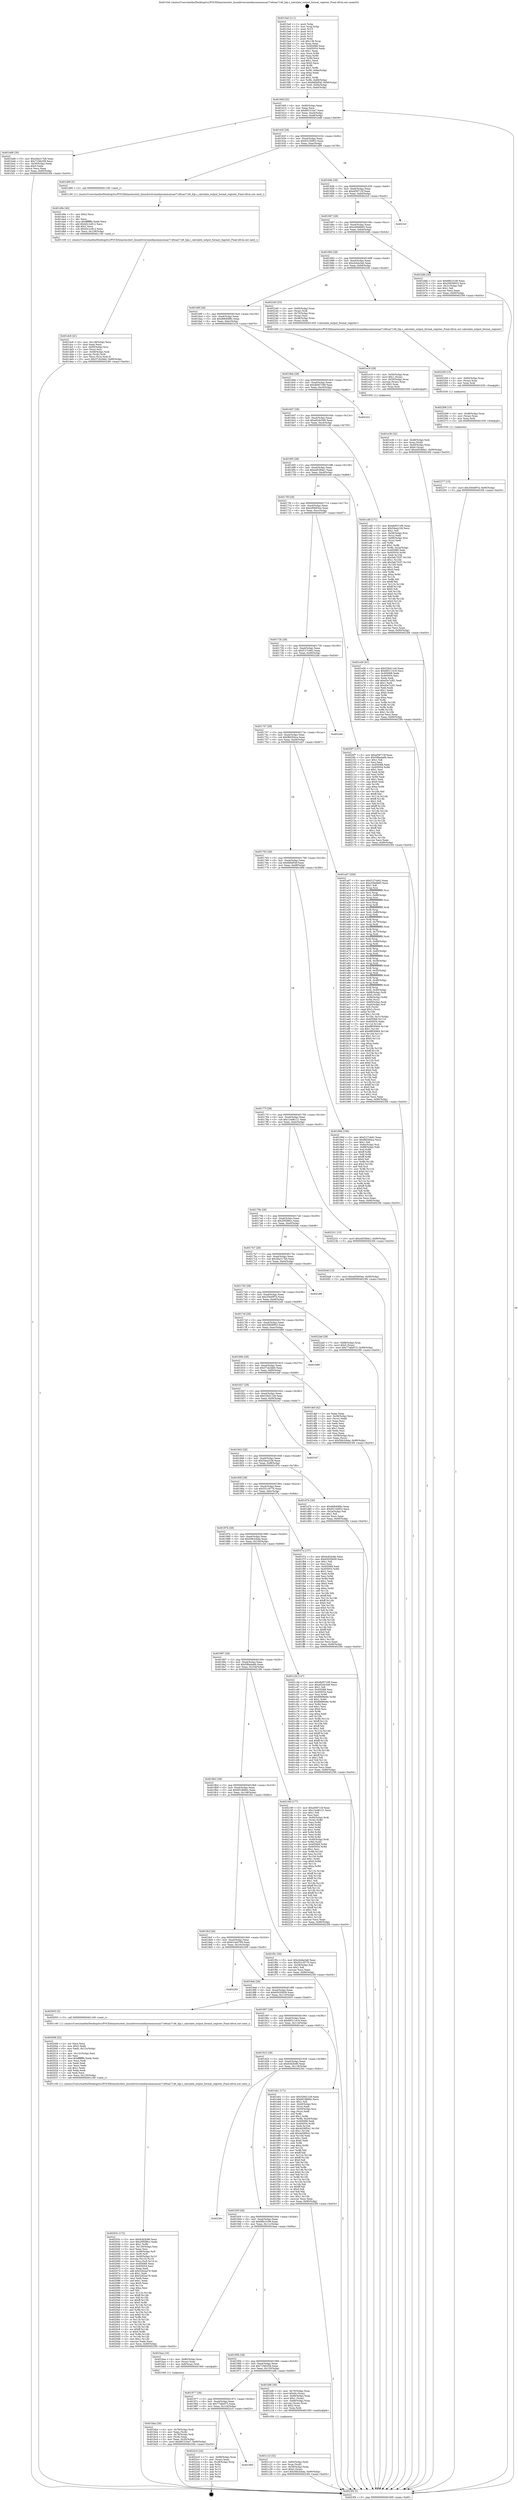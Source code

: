 digraph "0x4015a0" {
  label = "0x4015a0 (/mnt/c/Users/mathe/Desktop/tcc/POCII/binaries/extr_linuxdriversmediacommonsaa7146saa7146_hlp.c_calculate_output_format_register_Final-ollvm.out::main(0))"
  labelloc = "t"
  node[shape=record]

  Entry [label="",width=0.3,height=0.3,shape=circle,fillcolor=black,style=filled]
  "0x40160f" [label="{
     0x40160f [32]\l
     | [instrs]\l
     &nbsp;&nbsp;0x40160f \<+6\>: mov -0x90(%rbp),%eax\l
     &nbsp;&nbsp;0x401615 \<+2\>: mov %eax,%ecx\l
     &nbsp;&nbsp;0x401617 \<+6\>: sub $0x89151ba7,%ecx\l
     &nbsp;&nbsp;0x40161d \<+6\>: mov %eax,-0xa4(%rbp)\l
     &nbsp;&nbsp;0x401623 \<+6\>: mov %ecx,-0xa8(%rbp)\l
     &nbsp;&nbsp;0x401629 \<+6\>: je 0000000000401bd8 \<main+0x638\>\l
  }"]
  "0x401bd8" [label="{
     0x401bd8 [30]\l
     | [instrs]\l
     &nbsp;&nbsp;0x401bd8 \<+5\>: mov $0x26a317b6,%eax\l
     &nbsp;&nbsp;0x401bdd \<+5\>: mov $0x71f4b358,%ecx\l
     &nbsp;&nbsp;0x401be2 \<+3\>: mov -0x30(%rbp),%edx\l
     &nbsp;&nbsp;0x401be5 \<+3\>: cmp $0x0,%edx\l
     &nbsp;&nbsp;0x401be8 \<+3\>: cmove %ecx,%eax\l
     &nbsp;&nbsp;0x401beb \<+6\>: mov %eax,-0x90(%rbp)\l
     &nbsp;&nbsp;0x401bf1 \<+5\>: jmp 00000000004023f4 \<main+0xe54\>\l
  }"]
  "0x40162f" [label="{
     0x40162f [28]\l
     | [instrs]\l
     &nbsp;&nbsp;0x40162f \<+5\>: jmp 0000000000401634 \<main+0x94\>\l
     &nbsp;&nbsp;0x401634 \<+6\>: mov -0xa4(%rbp),%eax\l
     &nbsp;&nbsp;0x40163a \<+5\>: sub $0x9315d952,%eax\l
     &nbsp;&nbsp;0x40163f \<+6\>: mov %eax,-0xac(%rbp)\l
     &nbsp;&nbsp;0x401645 \<+6\>: je 0000000000401d99 \<main+0x7f9\>\l
  }"]
  Exit [label="",width=0.3,height=0.3,shape=circle,fillcolor=black,style=filled,peripheries=2]
  "0x401d99" [label="{
     0x401d99 [5]\l
     | [instrs]\l
     &nbsp;&nbsp;0x401d99 \<+5\>: call 0000000000401160 \<next_i\>\l
     | [calls]\l
     &nbsp;&nbsp;0x401160 \{1\} (/mnt/c/Users/mathe/Desktop/tcc/POCII/binaries/extr_linuxdriversmediacommonsaa7146saa7146_hlp.c_calculate_output_format_register_Final-ollvm.out::next_i)\l
  }"]
  "0x40164b" [label="{
     0x40164b [28]\l
     | [instrs]\l
     &nbsp;&nbsp;0x40164b \<+5\>: jmp 0000000000401650 \<main+0xb0\>\l
     &nbsp;&nbsp;0x401650 \<+6\>: mov -0xa4(%rbp),%eax\l
     &nbsp;&nbsp;0x401656 \<+5\>: sub $0xaf39715f,%eax\l
     &nbsp;&nbsp;0x40165b \<+6\>: mov %eax,-0xb0(%rbp)\l
     &nbsp;&nbsp;0x401661 \<+6\>: je 00000000004023cf \<main+0xe2f\>\l
  }"]
  "0x401993" [label="{
     0x401993\l
  }", style=dashed]
  "0x4023cf" [label="{
     0x4023cf\l
  }", style=dashed]
  "0x401667" [label="{
     0x401667 [28]\l
     | [instrs]\l
     &nbsp;&nbsp;0x401667 \<+5\>: jmp 000000000040166c \<main+0xcc\>\l
     &nbsp;&nbsp;0x40166c \<+6\>: mov -0xa4(%rbp),%eax\l
     &nbsp;&nbsp;0x401672 \<+5\>: sub $0xc05b6b65,%eax\l
     &nbsp;&nbsp;0x401677 \<+6\>: mov %eax,-0xb4(%rbp)\l
     &nbsp;&nbsp;0x40167d \<+6\>: je 0000000000401b6b \<main+0x5cb\>\l
  }"]
  "0x4022c5" [label="{
     0x4022c5 [24]\l
     | [instrs]\l
     &nbsp;&nbsp;0x4022c5 \<+7\>: mov -0x88(%rbp),%rax\l
     &nbsp;&nbsp;0x4022cc \<+2\>: mov (%rax),%eax\l
     &nbsp;&nbsp;0x4022ce \<+4\>: lea -0x28(%rbp),%rsp\l
     &nbsp;&nbsp;0x4022d2 \<+1\>: pop %rbx\l
     &nbsp;&nbsp;0x4022d3 \<+2\>: pop %r12\l
     &nbsp;&nbsp;0x4022d5 \<+2\>: pop %r13\l
     &nbsp;&nbsp;0x4022d7 \<+2\>: pop %r14\l
     &nbsp;&nbsp;0x4022d9 \<+2\>: pop %r15\l
     &nbsp;&nbsp;0x4022db \<+1\>: pop %rbp\l
     &nbsp;&nbsp;0x4022dc \<+1\>: ret\l
  }"]
  "0x401b6b" [label="{
     0x401b6b [30]\l
     | [instrs]\l
     &nbsp;&nbsp;0x401b6b \<+5\>: mov $0x6fbc3108,%eax\l
     &nbsp;&nbsp;0x401b70 \<+5\>: mov $0x35658933,%ecx\l
     &nbsp;&nbsp;0x401b75 \<+3\>: mov -0x31(%rbp),%dl\l
     &nbsp;&nbsp;0x401b78 \<+3\>: test $0x1,%dl\l
     &nbsp;&nbsp;0x401b7b \<+3\>: cmovne %ecx,%eax\l
     &nbsp;&nbsp;0x401b7e \<+6\>: mov %eax,-0x90(%rbp)\l
     &nbsp;&nbsp;0x401b84 \<+5\>: jmp 00000000004023f4 \<main+0xe54\>\l
  }"]
  "0x401683" [label="{
     0x401683 [28]\l
     | [instrs]\l
     &nbsp;&nbsp;0x401683 \<+5\>: jmp 0000000000401688 \<main+0xe8\>\l
     &nbsp;&nbsp;0x401688 \<+6\>: mov -0xa4(%rbp),%eax\l
     &nbsp;&nbsp;0x40168e \<+5\>: sub $0xcb44a3a6,%eax\l
     &nbsp;&nbsp;0x401693 \<+6\>: mov %eax,-0xb8(%rbp)\l
     &nbsp;&nbsp;0x401699 \<+6\>: je 0000000000402240 \<main+0xca0\>\l
  }"]
  "0x402277" [label="{
     0x402277 [15]\l
     | [instrs]\l
     &nbsp;&nbsp;0x402277 \<+10\>: movl $0x35649f7d,-0x90(%rbp)\l
     &nbsp;&nbsp;0x402281 \<+5\>: jmp 00000000004023f4 \<main+0xe54\>\l
  }"]
  "0x402240" [label="{
     0x402240 [25]\l
     | [instrs]\l
     &nbsp;&nbsp;0x402240 \<+4\>: mov -0x60(%rbp),%rax\l
     &nbsp;&nbsp;0x402244 \<+3\>: mov (%rax),%rdi\l
     &nbsp;&nbsp;0x402247 \<+4\>: mov -0x70(%rbp),%rax\l
     &nbsp;&nbsp;0x40224b \<+2\>: mov (%rax),%esi\l
     &nbsp;&nbsp;0x40224d \<+4\>: mov -0x48(%rbp),%rax\l
     &nbsp;&nbsp;0x402251 \<+3\>: mov (%rax),%rdx\l
     &nbsp;&nbsp;0x402254 \<+5\>: call 0000000000401450 \<calculate_output_format_register\>\l
     | [calls]\l
     &nbsp;&nbsp;0x401450 \{1\} (/mnt/c/Users/mathe/Desktop/tcc/POCII/binaries/extr_linuxdriversmediacommonsaa7146saa7146_hlp.c_calculate_output_format_register_Final-ollvm.out::calculate_output_format_register)\l
  }"]
  "0x40169f" [label="{
     0x40169f [28]\l
     | [instrs]\l
     &nbsp;&nbsp;0x40169f \<+5\>: jmp 00000000004016a4 \<main+0x104\>\l
     &nbsp;&nbsp;0x4016a4 \<+6\>: mov -0xa4(%rbp),%eax\l
     &nbsp;&nbsp;0x4016aa \<+5\>: sub $0xd684088c,%eax\l
     &nbsp;&nbsp;0x4016af \<+6\>: mov %eax,-0xbc(%rbp)\l
     &nbsp;&nbsp;0x4016b5 \<+6\>: je 0000000000401e19 \<main+0x879\>\l
  }"]
  "0x402268" [label="{
     0x402268 [15]\l
     | [instrs]\l
     &nbsp;&nbsp;0x402268 \<+4\>: mov -0x48(%rbp),%rax\l
     &nbsp;&nbsp;0x40226c \<+3\>: mov (%rax),%rax\l
     &nbsp;&nbsp;0x40226f \<+3\>: mov %rax,%rdi\l
     &nbsp;&nbsp;0x402272 \<+5\>: call 0000000000401030 \<free@plt\>\l
     | [calls]\l
     &nbsp;&nbsp;0x401030 \{1\} (unknown)\l
  }"]
  "0x401e19" [label="{
     0x401e19 [29]\l
     | [instrs]\l
     &nbsp;&nbsp;0x401e19 \<+4\>: mov -0x50(%rbp),%rax\l
     &nbsp;&nbsp;0x401e1d \<+6\>: movl $0x1,(%rax)\l
     &nbsp;&nbsp;0x401e23 \<+4\>: mov -0x50(%rbp),%rax\l
     &nbsp;&nbsp;0x401e27 \<+3\>: movslq (%rax),%rax\l
     &nbsp;&nbsp;0x401e2a \<+4\>: shl $0x2,%rax\l
     &nbsp;&nbsp;0x401e2e \<+3\>: mov %rax,%rdi\l
     &nbsp;&nbsp;0x401e31 \<+5\>: call 0000000000401050 \<malloc@plt\>\l
     | [calls]\l
     &nbsp;&nbsp;0x401050 \{1\} (unknown)\l
  }"]
  "0x4016bb" [label="{
     0x4016bb [28]\l
     | [instrs]\l
     &nbsp;&nbsp;0x4016bb \<+5\>: jmp 00000000004016c0 \<main+0x120\>\l
     &nbsp;&nbsp;0x4016c0 \<+6\>: mov -0xa4(%rbp),%eax\l
     &nbsp;&nbsp;0x4016c6 \<+5\>: sub $0xdb957c99,%eax\l
     &nbsp;&nbsp;0x4016cb \<+6\>: mov %eax,-0xc0(%rbp)\l
     &nbsp;&nbsp;0x4016d1 \<+6\>: je 0000000000402322 \<main+0xd82\>\l
  }"]
  "0x402259" [label="{
     0x402259 [15]\l
     | [instrs]\l
     &nbsp;&nbsp;0x402259 \<+4\>: mov -0x60(%rbp),%rax\l
     &nbsp;&nbsp;0x40225d \<+3\>: mov (%rax),%rax\l
     &nbsp;&nbsp;0x402260 \<+3\>: mov %rax,%rdi\l
     &nbsp;&nbsp;0x402263 \<+5\>: call 0000000000401030 \<free@plt\>\l
     | [calls]\l
     &nbsp;&nbsp;0x401030 \{1\} (unknown)\l
  }"]
  "0x402322" [label="{
     0x402322\l
  }", style=dashed]
  "0x4016d7" [label="{
     0x4016d7 [28]\l
     | [instrs]\l
     &nbsp;&nbsp;0x4016d7 \<+5\>: jmp 00000000004016dc \<main+0x13c\>\l
     &nbsp;&nbsp;0x4016dc \<+6\>: mov -0xa4(%rbp),%eax\l
     &nbsp;&nbsp;0x4016e2 \<+5\>: sub $0xe02dc549,%eax\l
     &nbsp;&nbsp;0x4016e7 \<+6\>: mov %eax,-0xc4(%rbp)\l
     &nbsp;&nbsp;0x4016ed \<+6\>: je 0000000000401cd0 \<main+0x730\>\l
  }"]
  "0x40203c" [label="{
     0x40203c [172]\l
     | [instrs]\l
     &nbsp;&nbsp;0x40203c \<+5\>: mov $0x6c82fc86,%ecx\l
     &nbsp;&nbsp;0x402041 \<+5\>: mov $0x20f288cc,%edx\l
     &nbsp;&nbsp;0x402046 \<+3\>: mov $0x1,%r8b\l
     &nbsp;&nbsp;0x402049 \<+6\>: mov -0x130(%rbp),%esi\l
     &nbsp;&nbsp;0x40204f \<+3\>: imul %eax,%esi\l
     &nbsp;&nbsp;0x402052 \<+4\>: mov -0x48(%rbp),%r9\l
     &nbsp;&nbsp;0x402056 \<+3\>: mov (%r9),%r9\l
     &nbsp;&nbsp;0x402059 \<+4\>: mov -0x40(%rbp),%r10\l
     &nbsp;&nbsp;0x40205d \<+3\>: movslq (%r10),%r10\l
     &nbsp;&nbsp;0x402060 \<+4\>: mov %esi,(%r9,%r10,4)\l
     &nbsp;&nbsp;0x402064 \<+7\>: mov 0x405068,%eax\l
     &nbsp;&nbsp;0x40206b \<+7\>: mov 0x405054,%esi\l
     &nbsp;&nbsp;0x402072 \<+2\>: mov %eax,%edi\l
     &nbsp;&nbsp;0x402074 \<+6\>: add $0x5262ae76,%edi\l
     &nbsp;&nbsp;0x40207a \<+3\>: sub $0x1,%edi\l
     &nbsp;&nbsp;0x40207d \<+6\>: sub $0x5262ae76,%edi\l
     &nbsp;&nbsp;0x402083 \<+3\>: imul %edi,%eax\l
     &nbsp;&nbsp;0x402086 \<+3\>: and $0x1,%eax\l
     &nbsp;&nbsp;0x402089 \<+3\>: cmp $0x0,%eax\l
     &nbsp;&nbsp;0x40208c \<+4\>: sete %r11b\l
     &nbsp;&nbsp;0x402090 \<+3\>: cmp $0xa,%esi\l
     &nbsp;&nbsp;0x402093 \<+3\>: setl %bl\l
     &nbsp;&nbsp;0x402096 \<+3\>: mov %r11b,%r14b\l
     &nbsp;&nbsp;0x402099 \<+4\>: xor $0xff,%r14b\l
     &nbsp;&nbsp;0x40209d \<+3\>: mov %bl,%r15b\l
     &nbsp;&nbsp;0x4020a0 \<+4\>: xor $0xff,%r15b\l
     &nbsp;&nbsp;0x4020a4 \<+4\>: xor $0x0,%r8b\l
     &nbsp;&nbsp;0x4020a8 \<+3\>: mov %r14b,%r12b\l
     &nbsp;&nbsp;0x4020ab \<+4\>: and $0x0,%r12b\l
     &nbsp;&nbsp;0x4020af \<+3\>: and %r8b,%r11b\l
     &nbsp;&nbsp;0x4020b2 \<+3\>: mov %r15b,%r13b\l
     &nbsp;&nbsp;0x4020b5 \<+4\>: and $0x0,%r13b\l
     &nbsp;&nbsp;0x4020b9 \<+3\>: and %r8b,%bl\l
     &nbsp;&nbsp;0x4020bc \<+3\>: or %r11b,%r12b\l
     &nbsp;&nbsp;0x4020bf \<+3\>: or %bl,%r13b\l
     &nbsp;&nbsp;0x4020c2 \<+3\>: xor %r13b,%r12b\l
     &nbsp;&nbsp;0x4020c5 \<+3\>: or %r15b,%r14b\l
     &nbsp;&nbsp;0x4020c8 \<+4\>: xor $0xff,%r14b\l
     &nbsp;&nbsp;0x4020cc \<+4\>: or $0x0,%r8b\l
     &nbsp;&nbsp;0x4020d0 \<+3\>: and %r8b,%r14b\l
     &nbsp;&nbsp;0x4020d3 \<+3\>: or %r14b,%r12b\l
     &nbsp;&nbsp;0x4020d6 \<+4\>: test $0x1,%r12b\l
     &nbsp;&nbsp;0x4020da \<+3\>: cmovne %edx,%ecx\l
     &nbsp;&nbsp;0x4020dd \<+6\>: mov %ecx,-0x90(%rbp)\l
     &nbsp;&nbsp;0x4020e3 \<+5\>: jmp 00000000004023f4 \<main+0xe54\>\l
  }"]
  "0x401cd0" [label="{
     0x401cd0 [171]\l
     | [instrs]\l
     &nbsp;&nbsp;0x401cd0 \<+5\>: mov $0xdb957c99,%eax\l
     &nbsp;&nbsp;0x401cd5 \<+5\>: mov $0x54ea21fd,%ecx\l
     &nbsp;&nbsp;0x401cda \<+2\>: mov $0x1,%dl\l
     &nbsp;&nbsp;0x401cdc \<+4\>: mov -0x58(%rbp),%rsi\l
     &nbsp;&nbsp;0x401ce0 \<+2\>: mov (%rsi),%edi\l
     &nbsp;&nbsp;0x401ce2 \<+4\>: mov -0x68(%rbp),%rsi\l
     &nbsp;&nbsp;0x401ce6 \<+2\>: cmp (%rsi),%edi\l
     &nbsp;&nbsp;0x401ce8 \<+4\>: setl %r8b\l
     &nbsp;&nbsp;0x401cec \<+4\>: and $0x1,%r8b\l
     &nbsp;&nbsp;0x401cf0 \<+4\>: mov %r8b,-0x2a(%rbp)\l
     &nbsp;&nbsp;0x401cf4 \<+7\>: mov 0x405068,%edi\l
     &nbsp;&nbsp;0x401cfb \<+8\>: mov 0x405054,%r9d\l
     &nbsp;&nbsp;0x401d03 \<+3\>: mov %edi,%r10d\l
     &nbsp;&nbsp;0x401d06 \<+7\>: sub $0x5ab752f7,%r10d\l
     &nbsp;&nbsp;0x401d0d \<+4\>: sub $0x1,%r10d\l
     &nbsp;&nbsp;0x401d11 \<+7\>: add $0x5ab752f7,%r10d\l
     &nbsp;&nbsp;0x401d18 \<+4\>: imul %r10d,%edi\l
     &nbsp;&nbsp;0x401d1c \<+3\>: and $0x1,%edi\l
     &nbsp;&nbsp;0x401d1f \<+3\>: cmp $0x0,%edi\l
     &nbsp;&nbsp;0x401d22 \<+4\>: sete %r8b\l
     &nbsp;&nbsp;0x401d26 \<+4\>: cmp $0xa,%r9d\l
     &nbsp;&nbsp;0x401d2a \<+4\>: setl %r11b\l
     &nbsp;&nbsp;0x401d2e \<+3\>: mov %r8b,%bl\l
     &nbsp;&nbsp;0x401d31 \<+3\>: xor $0xff,%bl\l
     &nbsp;&nbsp;0x401d34 \<+3\>: mov %r11b,%r14b\l
     &nbsp;&nbsp;0x401d37 \<+4\>: xor $0xff,%r14b\l
     &nbsp;&nbsp;0x401d3b \<+3\>: xor $0x0,%dl\l
     &nbsp;&nbsp;0x401d3e \<+3\>: mov %bl,%r15b\l
     &nbsp;&nbsp;0x401d41 \<+4\>: and $0x0,%r15b\l
     &nbsp;&nbsp;0x401d45 \<+3\>: and %dl,%r8b\l
     &nbsp;&nbsp;0x401d48 \<+3\>: mov %r14b,%r12b\l
     &nbsp;&nbsp;0x401d4b \<+4\>: and $0x0,%r12b\l
     &nbsp;&nbsp;0x401d4f \<+3\>: and %dl,%r11b\l
     &nbsp;&nbsp;0x401d52 \<+3\>: or %r8b,%r15b\l
     &nbsp;&nbsp;0x401d55 \<+3\>: or %r11b,%r12b\l
     &nbsp;&nbsp;0x401d58 \<+3\>: xor %r12b,%r15b\l
     &nbsp;&nbsp;0x401d5b \<+3\>: or %r14b,%bl\l
     &nbsp;&nbsp;0x401d5e \<+3\>: xor $0xff,%bl\l
     &nbsp;&nbsp;0x401d61 \<+3\>: or $0x0,%dl\l
     &nbsp;&nbsp;0x401d64 \<+2\>: and %dl,%bl\l
     &nbsp;&nbsp;0x401d66 \<+3\>: or %bl,%r15b\l
     &nbsp;&nbsp;0x401d69 \<+4\>: test $0x1,%r15b\l
     &nbsp;&nbsp;0x401d6d \<+3\>: cmovne %ecx,%eax\l
     &nbsp;&nbsp;0x401d70 \<+6\>: mov %eax,-0x90(%rbp)\l
     &nbsp;&nbsp;0x401d76 \<+5\>: jmp 00000000004023f4 \<main+0xe54\>\l
  }"]
  "0x4016f3" [label="{
     0x4016f3 [28]\l
     | [instrs]\l
     &nbsp;&nbsp;0x4016f3 \<+5\>: jmp 00000000004016f8 \<main+0x158\>\l
     &nbsp;&nbsp;0x4016f8 \<+6\>: mov -0xa4(%rbp),%eax\l
     &nbsp;&nbsp;0x4016fe \<+5\>: sub $0xed538de1,%eax\l
     &nbsp;&nbsp;0x401703 \<+6\>: mov %eax,-0xc8(%rbp)\l
     &nbsp;&nbsp;0x401709 \<+6\>: je 0000000000401e56 \<main+0x8b6\>\l
  }"]
  "0x402008" [label="{
     0x402008 [52]\l
     | [instrs]\l
     &nbsp;&nbsp;0x402008 \<+2\>: xor %ecx,%ecx\l
     &nbsp;&nbsp;0x40200a \<+5\>: mov $0x2,%edx\l
     &nbsp;&nbsp;0x40200f \<+6\>: mov %edx,-0x12c(%rbp)\l
     &nbsp;&nbsp;0x402015 \<+1\>: cltd\l
     &nbsp;&nbsp;0x402016 \<+6\>: mov -0x12c(%rbp),%esi\l
     &nbsp;&nbsp;0x40201c \<+2\>: idiv %esi\l
     &nbsp;&nbsp;0x40201e \<+6\>: imul $0xfffffffe,%edx,%edx\l
     &nbsp;&nbsp;0x402024 \<+2\>: mov %ecx,%edi\l
     &nbsp;&nbsp;0x402026 \<+2\>: sub %edx,%edi\l
     &nbsp;&nbsp;0x402028 \<+2\>: mov %ecx,%edx\l
     &nbsp;&nbsp;0x40202a \<+3\>: sub $0x1,%edx\l
     &nbsp;&nbsp;0x40202d \<+2\>: add %edx,%edi\l
     &nbsp;&nbsp;0x40202f \<+2\>: sub %edi,%ecx\l
     &nbsp;&nbsp;0x402031 \<+6\>: mov %ecx,-0x130(%rbp)\l
     &nbsp;&nbsp;0x402037 \<+5\>: call 0000000000401160 \<next_i\>\l
     | [calls]\l
     &nbsp;&nbsp;0x401160 \{1\} (/mnt/c/Users/mathe/Desktop/tcc/POCII/binaries/extr_linuxdriversmediacommonsaa7146saa7146_hlp.c_calculate_output_format_register_Final-ollvm.out::next_i)\l
  }"]
  "0x401e56" [label="{
     0x401e56 [91]\l
     | [instrs]\l
     &nbsp;&nbsp;0x401e56 \<+5\>: mov $0x526d11e9,%eax\l
     &nbsp;&nbsp;0x401e5b \<+5\>: mov $0x68311418,%ecx\l
     &nbsp;&nbsp;0x401e60 \<+7\>: mov 0x405068,%edx\l
     &nbsp;&nbsp;0x401e67 \<+7\>: mov 0x405054,%esi\l
     &nbsp;&nbsp;0x401e6e \<+2\>: mov %edx,%edi\l
     &nbsp;&nbsp;0x401e70 \<+6\>: add $0xd3e7a3f1,%edi\l
     &nbsp;&nbsp;0x401e76 \<+3\>: sub $0x1,%edi\l
     &nbsp;&nbsp;0x401e79 \<+6\>: sub $0xd3e7a3f1,%edi\l
     &nbsp;&nbsp;0x401e7f \<+3\>: imul %edi,%edx\l
     &nbsp;&nbsp;0x401e82 \<+3\>: and $0x1,%edx\l
     &nbsp;&nbsp;0x401e85 \<+3\>: cmp $0x0,%edx\l
     &nbsp;&nbsp;0x401e88 \<+4\>: sete %r8b\l
     &nbsp;&nbsp;0x401e8c \<+3\>: cmp $0xa,%esi\l
     &nbsp;&nbsp;0x401e8f \<+4\>: setl %r9b\l
     &nbsp;&nbsp;0x401e93 \<+3\>: mov %r8b,%r10b\l
     &nbsp;&nbsp;0x401e96 \<+3\>: and %r9b,%r10b\l
     &nbsp;&nbsp;0x401e99 \<+3\>: xor %r9b,%r8b\l
     &nbsp;&nbsp;0x401e9c \<+3\>: or %r8b,%r10b\l
     &nbsp;&nbsp;0x401e9f \<+4\>: test $0x1,%r10b\l
     &nbsp;&nbsp;0x401ea3 \<+3\>: cmovne %ecx,%eax\l
     &nbsp;&nbsp;0x401ea6 \<+6\>: mov %eax,-0x90(%rbp)\l
     &nbsp;&nbsp;0x401eac \<+5\>: jmp 00000000004023f4 \<main+0xe54\>\l
  }"]
  "0x40170f" [label="{
     0x40170f [28]\l
     | [instrs]\l
     &nbsp;&nbsp;0x40170f \<+5\>: jmp 0000000000401714 \<main+0x174\>\l
     &nbsp;&nbsp;0x401714 \<+6\>: mov -0xa4(%rbp),%eax\l
     &nbsp;&nbsp;0x40171a \<+5\>: sub $0xed5b93ee,%eax\l
     &nbsp;&nbsp;0x40171f \<+6\>: mov %eax,-0xcc(%rbp)\l
     &nbsp;&nbsp;0x401725 \<+6\>: je 00000000004020f7 \<main+0xb57\>\l
  }"]
  "0x401e36" [label="{
     0x401e36 [32]\l
     | [instrs]\l
     &nbsp;&nbsp;0x401e36 \<+4\>: mov -0x48(%rbp),%rdi\l
     &nbsp;&nbsp;0x401e3a \<+3\>: mov %rax,(%rdi)\l
     &nbsp;&nbsp;0x401e3d \<+4\>: mov -0x40(%rbp),%rax\l
     &nbsp;&nbsp;0x401e41 \<+6\>: movl $0x0,(%rax)\l
     &nbsp;&nbsp;0x401e47 \<+10\>: movl $0xed538de1,-0x90(%rbp)\l
     &nbsp;&nbsp;0x401e51 \<+5\>: jmp 00000000004023f4 \<main+0xe54\>\l
  }"]
  "0x4020f7" [label="{
     0x4020f7 [137]\l
     | [instrs]\l
     &nbsp;&nbsp;0x4020f7 \<+5\>: mov $0xaf39715f,%eax\l
     &nbsp;&nbsp;0x4020fc \<+5\>: mov $0x59ba4a6b,%ecx\l
     &nbsp;&nbsp;0x402101 \<+2\>: mov $0x1,%dl\l
     &nbsp;&nbsp;0x402103 \<+2\>: xor %esi,%esi\l
     &nbsp;&nbsp;0x402105 \<+7\>: mov 0x405068,%edi\l
     &nbsp;&nbsp;0x40210c \<+8\>: mov 0x405054,%r8d\l
     &nbsp;&nbsp;0x402114 \<+3\>: sub $0x1,%esi\l
     &nbsp;&nbsp;0x402117 \<+3\>: mov %edi,%r9d\l
     &nbsp;&nbsp;0x40211a \<+3\>: add %esi,%r9d\l
     &nbsp;&nbsp;0x40211d \<+4\>: imul %r9d,%edi\l
     &nbsp;&nbsp;0x402121 \<+3\>: and $0x1,%edi\l
     &nbsp;&nbsp;0x402124 \<+3\>: cmp $0x0,%edi\l
     &nbsp;&nbsp;0x402127 \<+4\>: sete %r10b\l
     &nbsp;&nbsp;0x40212b \<+4\>: cmp $0xa,%r8d\l
     &nbsp;&nbsp;0x40212f \<+4\>: setl %r11b\l
     &nbsp;&nbsp;0x402133 \<+3\>: mov %r10b,%bl\l
     &nbsp;&nbsp;0x402136 \<+3\>: xor $0xff,%bl\l
     &nbsp;&nbsp;0x402139 \<+3\>: mov %r11b,%r14b\l
     &nbsp;&nbsp;0x40213c \<+4\>: xor $0xff,%r14b\l
     &nbsp;&nbsp;0x402140 \<+3\>: xor $0x1,%dl\l
     &nbsp;&nbsp;0x402143 \<+3\>: mov %bl,%r15b\l
     &nbsp;&nbsp;0x402146 \<+4\>: and $0xff,%r15b\l
     &nbsp;&nbsp;0x40214a \<+3\>: and %dl,%r10b\l
     &nbsp;&nbsp;0x40214d \<+3\>: mov %r14b,%r12b\l
     &nbsp;&nbsp;0x402150 \<+4\>: and $0xff,%r12b\l
     &nbsp;&nbsp;0x402154 \<+3\>: and %dl,%r11b\l
     &nbsp;&nbsp;0x402157 \<+3\>: or %r10b,%r15b\l
     &nbsp;&nbsp;0x40215a \<+3\>: or %r11b,%r12b\l
     &nbsp;&nbsp;0x40215d \<+3\>: xor %r12b,%r15b\l
     &nbsp;&nbsp;0x402160 \<+3\>: or %r14b,%bl\l
     &nbsp;&nbsp;0x402163 \<+3\>: xor $0xff,%bl\l
     &nbsp;&nbsp;0x402166 \<+3\>: or $0x1,%dl\l
     &nbsp;&nbsp;0x402169 \<+2\>: and %dl,%bl\l
     &nbsp;&nbsp;0x40216b \<+3\>: or %bl,%r15b\l
     &nbsp;&nbsp;0x40216e \<+4\>: test $0x1,%r15b\l
     &nbsp;&nbsp;0x402172 \<+3\>: cmovne %ecx,%eax\l
     &nbsp;&nbsp;0x402175 \<+6\>: mov %eax,-0x90(%rbp)\l
     &nbsp;&nbsp;0x40217b \<+5\>: jmp 00000000004023f4 \<main+0xe54\>\l
  }"]
  "0x40172b" [label="{
     0x40172b [28]\l
     | [instrs]\l
     &nbsp;&nbsp;0x40172b \<+5\>: jmp 0000000000401730 \<main+0x190\>\l
     &nbsp;&nbsp;0x401730 \<+6\>: mov -0xa4(%rbp),%eax\l
     &nbsp;&nbsp;0x401736 \<+5\>: sub $0xf127cb62,%eax\l
     &nbsp;&nbsp;0x40173b \<+6\>: mov %eax,-0xd0(%rbp)\l
     &nbsp;&nbsp;0x401741 \<+6\>: je 00000000004022dd \<main+0xd3d\>\l
  }"]
  "0x401dc6" [label="{
     0x401dc6 [41]\l
     | [instrs]\l
     &nbsp;&nbsp;0x401dc6 \<+6\>: mov -0x128(%rbp),%ecx\l
     &nbsp;&nbsp;0x401dcc \<+3\>: imul %eax,%ecx\l
     &nbsp;&nbsp;0x401dcf \<+4\>: mov -0x60(%rbp),%rsi\l
     &nbsp;&nbsp;0x401dd3 \<+3\>: mov (%rsi),%rsi\l
     &nbsp;&nbsp;0x401dd6 \<+4\>: mov -0x58(%rbp),%rdi\l
     &nbsp;&nbsp;0x401dda \<+3\>: movslq (%rdi),%rdi\l
     &nbsp;&nbsp;0x401ddd \<+3\>: mov %ecx,(%rsi,%rdi,4)\l
     &nbsp;&nbsp;0x401de0 \<+10\>: movl $0x37cb2bb0,-0x90(%rbp)\l
     &nbsp;&nbsp;0x401dea \<+5\>: jmp 00000000004023f4 \<main+0xe54\>\l
  }"]
  "0x4022dd" [label="{
     0x4022dd\l
  }", style=dashed]
  "0x401747" [label="{
     0x401747 [28]\l
     | [instrs]\l
     &nbsp;&nbsp;0x401747 \<+5\>: jmp 000000000040174c \<main+0x1ac\>\l
     &nbsp;&nbsp;0x40174c \<+6\>: mov -0xa4(%rbp),%eax\l
     &nbsp;&nbsp;0x401752 \<+5\>: sub $0xf8d304ca,%eax\l
     &nbsp;&nbsp;0x401757 \<+6\>: mov %eax,-0xd4(%rbp)\l
     &nbsp;&nbsp;0x40175d \<+6\>: je 0000000000401a07 \<main+0x467\>\l
  }"]
  "0x401d9e" [label="{
     0x401d9e [40]\l
     | [instrs]\l
     &nbsp;&nbsp;0x401d9e \<+5\>: mov $0x2,%ecx\l
     &nbsp;&nbsp;0x401da3 \<+1\>: cltd\l
     &nbsp;&nbsp;0x401da4 \<+2\>: idiv %ecx\l
     &nbsp;&nbsp;0x401da6 \<+6\>: imul $0xfffffffe,%edx,%ecx\l
     &nbsp;&nbsp;0x401dac \<+6\>: add $0xb5c1e812,%ecx\l
     &nbsp;&nbsp;0x401db2 \<+3\>: add $0x1,%ecx\l
     &nbsp;&nbsp;0x401db5 \<+6\>: sub $0xb5c1e812,%ecx\l
     &nbsp;&nbsp;0x401dbb \<+6\>: mov %ecx,-0x128(%rbp)\l
     &nbsp;&nbsp;0x401dc1 \<+5\>: call 0000000000401160 \<next_i\>\l
     | [calls]\l
     &nbsp;&nbsp;0x401160 \{1\} (/mnt/c/Users/mathe/Desktop/tcc/POCII/binaries/extr_linuxdriversmediacommonsaa7146saa7146_hlp.c_calculate_output_format_register_Final-ollvm.out::next_i)\l
  }"]
  "0x401a07" [label="{
     0x401a07 [356]\l
     | [instrs]\l
     &nbsp;&nbsp;0x401a07 \<+5\>: mov $0xf127cb62,%eax\l
     &nbsp;&nbsp;0x401a0c \<+5\>: mov $0xc05b6b65,%ecx\l
     &nbsp;&nbsp;0x401a11 \<+2\>: mov $0x1,%dl\l
     &nbsp;&nbsp;0x401a13 \<+3\>: mov %rsp,%rsi\l
     &nbsp;&nbsp;0x401a16 \<+4\>: add $0xfffffffffffffff0,%rsi\l
     &nbsp;&nbsp;0x401a1a \<+3\>: mov %rsi,%rsp\l
     &nbsp;&nbsp;0x401a1d \<+7\>: mov %rsi,-0x88(%rbp)\l
     &nbsp;&nbsp;0x401a24 \<+3\>: mov %rsp,%rsi\l
     &nbsp;&nbsp;0x401a27 \<+4\>: add $0xfffffffffffffff0,%rsi\l
     &nbsp;&nbsp;0x401a2b \<+3\>: mov %rsi,%rsp\l
     &nbsp;&nbsp;0x401a2e \<+3\>: mov %rsp,%rdi\l
     &nbsp;&nbsp;0x401a31 \<+4\>: add $0xfffffffffffffff0,%rdi\l
     &nbsp;&nbsp;0x401a35 \<+3\>: mov %rdi,%rsp\l
     &nbsp;&nbsp;0x401a38 \<+4\>: mov %rdi,-0x80(%rbp)\l
     &nbsp;&nbsp;0x401a3c \<+3\>: mov %rsp,%rdi\l
     &nbsp;&nbsp;0x401a3f \<+4\>: add $0xfffffffffffffff0,%rdi\l
     &nbsp;&nbsp;0x401a43 \<+3\>: mov %rdi,%rsp\l
     &nbsp;&nbsp;0x401a46 \<+4\>: mov %rdi,-0x78(%rbp)\l
     &nbsp;&nbsp;0x401a4a \<+3\>: mov %rsp,%rdi\l
     &nbsp;&nbsp;0x401a4d \<+4\>: add $0xfffffffffffffff0,%rdi\l
     &nbsp;&nbsp;0x401a51 \<+3\>: mov %rdi,%rsp\l
     &nbsp;&nbsp;0x401a54 \<+4\>: mov %rdi,-0x70(%rbp)\l
     &nbsp;&nbsp;0x401a58 \<+3\>: mov %rsp,%rdi\l
     &nbsp;&nbsp;0x401a5b \<+4\>: add $0xfffffffffffffff0,%rdi\l
     &nbsp;&nbsp;0x401a5f \<+3\>: mov %rdi,%rsp\l
     &nbsp;&nbsp;0x401a62 \<+4\>: mov %rdi,-0x68(%rbp)\l
     &nbsp;&nbsp;0x401a66 \<+3\>: mov %rsp,%rdi\l
     &nbsp;&nbsp;0x401a69 \<+4\>: add $0xfffffffffffffff0,%rdi\l
     &nbsp;&nbsp;0x401a6d \<+3\>: mov %rdi,%rsp\l
     &nbsp;&nbsp;0x401a70 \<+4\>: mov %rdi,-0x60(%rbp)\l
     &nbsp;&nbsp;0x401a74 \<+3\>: mov %rsp,%rdi\l
     &nbsp;&nbsp;0x401a77 \<+4\>: add $0xfffffffffffffff0,%rdi\l
     &nbsp;&nbsp;0x401a7b \<+3\>: mov %rdi,%rsp\l
     &nbsp;&nbsp;0x401a7e \<+4\>: mov %rdi,-0x58(%rbp)\l
     &nbsp;&nbsp;0x401a82 \<+3\>: mov %rsp,%rdi\l
     &nbsp;&nbsp;0x401a85 \<+4\>: add $0xfffffffffffffff0,%rdi\l
     &nbsp;&nbsp;0x401a89 \<+3\>: mov %rdi,%rsp\l
     &nbsp;&nbsp;0x401a8c \<+4\>: mov %rdi,-0x50(%rbp)\l
     &nbsp;&nbsp;0x401a90 \<+3\>: mov %rsp,%rdi\l
     &nbsp;&nbsp;0x401a93 \<+4\>: add $0xfffffffffffffff0,%rdi\l
     &nbsp;&nbsp;0x401a97 \<+3\>: mov %rdi,%rsp\l
     &nbsp;&nbsp;0x401a9a \<+4\>: mov %rdi,-0x48(%rbp)\l
     &nbsp;&nbsp;0x401a9e \<+3\>: mov %rsp,%rdi\l
     &nbsp;&nbsp;0x401aa1 \<+4\>: add $0xfffffffffffffff0,%rdi\l
     &nbsp;&nbsp;0x401aa5 \<+3\>: mov %rdi,%rsp\l
     &nbsp;&nbsp;0x401aa8 \<+4\>: mov %rdi,-0x40(%rbp)\l
     &nbsp;&nbsp;0x401aac \<+7\>: mov -0x88(%rbp),%rdi\l
     &nbsp;&nbsp;0x401ab3 \<+6\>: movl $0x0,(%rdi)\l
     &nbsp;&nbsp;0x401ab9 \<+7\>: mov -0x94(%rbp),%r8d\l
     &nbsp;&nbsp;0x401ac0 \<+3\>: mov %r8d,(%rsi)\l
     &nbsp;&nbsp;0x401ac3 \<+4\>: mov -0x80(%rbp),%rdi\l
     &nbsp;&nbsp;0x401ac7 \<+7\>: mov -0xa0(%rbp),%r9\l
     &nbsp;&nbsp;0x401ace \<+3\>: mov %r9,(%rdi)\l
     &nbsp;&nbsp;0x401ad1 \<+3\>: cmpl $0x2,(%rsi)\l
     &nbsp;&nbsp;0x401ad4 \<+4\>: setne %r10b\l
     &nbsp;&nbsp;0x401ad8 \<+4\>: and $0x1,%r10b\l
     &nbsp;&nbsp;0x401adc \<+4\>: mov %r10b,-0x31(%rbp)\l
     &nbsp;&nbsp;0x401ae0 \<+8\>: mov 0x405068,%r11d\l
     &nbsp;&nbsp;0x401ae8 \<+7\>: mov 0x405054,%ebx\l
     &nbsp;&nbsp;0x401aef \<+3\>: mov %r11d,%r14d\l
     &nbsp;&nbsp;0x401af2 \<+7\>: sub $0xdf839464,%r14d\l
     &nbsp;&nbsp;0x401af9 \<+4\>: sub $0x1,%r14d\l
     &nbsp;&nbsp;0x401afd \<+7\>: add $0xdf839464,%r14d\l
     &nbsp;&nbsp;0x401b04 \<+4\>: imul %r14d,%r11d\l
     &nbsp;&nbsp;0x401b08 \<+4\>: and $0x1,%r11d\l
     &nbsp;&nbsp;0x401b0c \<+4\>: cmp $0x0,%r11d\l
     &nbsp;&nbsp;0x401b10 \<+4\>: sete %r10b\l
     &nbsp;&nbsp;0x401b14 \<+3\>: cmp $0xa,%ebx\l
     &nbsp;&nbsp;0x401b17 \<+4\>: setl %r15b\l
     &nbsp;&nbsp;0x401b1b \<+3\>: mov %r10b,%r12b\l
     &nbsp;&nbsp;0x401b1e \<+4\>: xor $0xff,%r12b\l
     &nbsp;&nbsp;0x401b22 \<+3\>: mov %r15b,%r13b\l
     &nbsp;&nbsp;0x401b25 \<+4\>: xor $0xff,%r13b\l
     &nbsp;&nbsp;0x401b29 \<+3\>: xor $0x0,%dl\l
     &nbsp;&nbsp;0x401b2c \<+3\>: mov %r12b,%sil\l
     &nbsp;&nbsp;0x401b2f \<+4\>: and $0x0,%sil\l
     &nbsp;&nbsp;0x401b33 \<+3\>: and %dl,%r10b\l
     &nbsp;&nbsp;0x401b36 \<+3\>: mov %r13b,%dil\l
     &nbsp;&nbsp;0x401b39 \<+4\>: and $0x0,%dil\l
     &nbsp;&nbsp;0x401b3d \<+3\>: and %dl,%r15b\l
     &nbsp;&nbsp;0x401b40 \<+3\>: or %r10b,%sil\l
     &nbsp;&nbsp;0x401b43 \<+3\>: or %r15b,%dil\l
     &nbsp;&nbsp;0x401b46 \<+3\>: xor %dil,%sil\l
     &nbsp;&nbsp;0x401b49 \<+3\>: or %r13b,%r12b\l
     &nbsp;&nbsp;0x401b4c \<+4\>: xor $0xff,%r12b\l
     &nbsp;&nbsp;0x401b50 \<+3\>: or $0x0,%dl\l
     &nbsp;&nbsp;0x401b53 \<+3\>: and %dl,%r12b\l
     &nbsp;&nbsp;0x401b56 \<+3\>: or %r12b,%sil\l
     &nbsp;&nbsp;0x401b59 \<+4\>: test $0x1,%sil\l
     &nbsp;&nbsp;0x401b5d \<+3\>: cmovne %ecx,%eax\l
     &nbsp;&nbsp;0x401b60 \<+6\>: mov %eax,-0x90(%rbp)\l
     &nbsp;&nbsp;0x401b66 \<+5\>: jmp 00000000004023f4 \<main+0xe54\>\l
  }"]
  "0x401763" [label="{
     0x401763 [28]\l
     | [instrs]\l
     &nbsp;&nbsp;0x401763 \<+5\>: jmp 0000000000401768 \<main+0x1c8\>\l
     &nbsp;&nbsp;0x401768 \<+6\>: mov -0xa4(%rbp),%eax\l
     &nbsp;&nbsp;0x40176e \<+5\>: sub $0xfd0bf54f,%eax\l
     &nbsp;&nbsp;0x401773 \<+6\>: mov %eax,-0xd8(%rbp)\l
     &nbsp;&nbsp;0x401779 \<+6\>: je 000000000040199d \<main+0x3fd\>\l
  }"]
  "0x401c1d" [label="{
     0x401c1d [32]\l
     | [instrs]\l
     &nbsp;&nbsp;0x401c1d \<+4\>: mov -0x60(%rbp),%rdi\l
     &nbsp;&nbsp;0x401c21 \<+3\>: mov %rax,(%rdi)\l
     &nbsp;&nbsp;0x401c24 \<+4\>: mov -0x58(%rbp),%rax\l
     &nbsp;&nbsp;0x401c28 \<+6\>: movl $0x0,(%rax)\l
     &nbsp;&nbsp;0x401c2e \<+10\>: movl $0x56b3cbda,-0x90(%rbp)\l
     &nbsp;&nbsp;0x401c38 \<+5\>: jmp 00000000004023f4 \<main+0xe54\>\l
  }"]
  "0x40199d" [label="{
     0x40199d [106]\l
     | [instrs]\l
     &nbsp;&nbsp;0x40199d \<+5\>: mov $0xf127cb62,%eax\l
     &nbsp;&nbsp;0x4019a2 \<+5\>: mov $0xf8d304ca,%ecx\l
     &nbsp;&nbsp;0x4019a7 \<+2\>: mov $0x1,%dl\l
     &nbsp;&nbsp;0x4019a9 \<+7\>: mov -0x8a(%rbp),%sil\l
     &nbsp;&nbsp;0x4019b0 \<+7\>: mov -0x89(%rbp),%dil\l
     &nbsp;&nbsp;0x4019b7 \<+3\>: mov %sil,%r8b\l
     &nbsp;&nbsp;0x4019ba \<+4\>: xor $0xff,%r8b\l
     &nbsp;&nbsp;0x4019be \<+3\>: mov %dil,%r9b\l
     &nbsp;&nbsp;0x4019c1 \<+4\>: xor $0xff,%r9b\l
     &nbsp;&nbsp;0x4019c5 \<+3\>: xor $0x0,%dl\l
     &nbsp;&nbsp;0x4019c8 \<+3\>: mov %r8b,%r10b\l
     &nbsp;&nbsp;0x4019cb \<+4\>: and $0x0,%r10b\l
     &nbsp;&nbsp;0x4019cf \<+3\>: and %dl,%sil\l
     &nbsp;&nbsp;0x4019d2 \<+3\>: mov %r9b,%r11b\l
     &nbsp;&nbsp;0x4019d5 \<+4\>: and $0x0,%r11b\l
     &nbsp;&nbsp;0x4019d9 \<+3\>: and %dl,%dil\l
     &nbsp;&nbsp;0x4019dc \<+3\>: or %sil,%r10b\l
     &nbsp;&nbsp;0x4019df \<+3\>: or %dil,%r11b\l
     &nbsp;&nbsp;0x4019e2 \<+3\>: xor %r11b,%r10b\l
     &nbsp;&nbsp;0x4019e5 \<+3\>: or %r9b,%r8b\l
     &nbsp;&nbsp;0x4019e8 \<+4\>: xor $0xff,%r8b\l
     &nbsp;&nbsp;0x4019ec \<+3\>: or $0x0,%dl\l
     &nbsp;&nbsp;0x4019ef \<+3\>: and %dl,%r8b\l
     &nbsp;&nbsp;0x4019f2 \<+3\>: or %r8b,%r10b\l
     &nbsp;&nbsp;0x4019f5 \<+4\>: test $0x1,%r10b\l
     &nbsp;&nbsp;0x4019f9 \<+3\>: cmovne %ecx,%eax\l
     &nbsp;&nbsp;0x4019fc \<+6\>: mov %eax,-0x90(%rbp)\l
     &nbsp;&nbsp;0x401a02 \<+5\>: jmp 00000000004023f4 \<main+0xe54\>\l
  }"]
  "0x40177f" [label="{
     0x40177f [28]\l
     | [instrs]\l
     &nbsp;&nbsp;0x40177f \<+5\>: jmp 0000000000401784 \<main+0x1e4\>\l
     &nbsp;&nbsp;0x401784 \<+6\>: mov -0xa4(%rbp),%eax\l
     &nbsp;&nbsp;0x40178a \<+5\>: sub $0x12ed6121,%eax\l
     &nbsp;&nbsp;0x40178f \<+6\>: mov %eax,-0xdc(%rbp)\l
     &nbsp;&nbsp;0x401795 \<+6\>: je 0000000000402231 \<main+0xc91\>\l
  }"]
  "0x4023f4" [label="{
     0x4023f4 [5]\l
     | [instrs]\l
     &nbsp;&nbsp;0x4023f4 \<+5\>: jmp 000000000040160f \<main+0x6f\>\l
  }"]
  "0x4015a0" [label="{
     0x4015a0 [111]\l
     | [instrs]\l
     &nbsp;&nbsp;0x4015a0 \<+1\>: push %rbp\l
     &nbsp;&nbsp;0x4015a1 \<+3\>: mov %rsp,%rbp\l
     &nbsp;&nbsp;0x4015a4 \<+2\>: push %r15\l
     &nbsp;&nbsp;0x4015a6 \<+2\>: push %r14\l
     &nbsp;&nbsp;0x4015a8 \<+2\>: push %r13\l
     &nbsp;&nbsp;0x4015aa \<+2\>: push %r12\l
     &nbsp;&nbsp;0x4015ac \<+1\>: push %rbx\l
     &nbsp;&nbsp;0x4015ad \<+7\>: sub $0x138,%rsp\l
     &nbsp;&nbsp;0x4015b4 \<+2\>: xor %eax,%eax\l
     &nbsp;&nbsp;0x4015b6 \<+7\>: mov 0x405068,%ecx\l
     &nbsp;&nbsp;0x4015bd \<+7\>: mov 0x405054,%edx\l
     &nbsp;&nbsp;0x4015c4 \<+3\>: sub $0x1,%eax\l
     &nbsp;&nbsp;0x4015c7 \<+3\>: mov %ecx,%r8d\l
     &nbsp;&nbsp;0x4015ca \<+3\>: add %eax,%r8d\l
     &nbsp;&nbsp;0x4015cd \<+4\>: imul %r8d,%ecx\l
     &nbsp;&nbsp;0x4015d1 \<+3\>: and $0x1,%ecx\l
     &nbsp;&nbsp;0x4015d4 \<+3\>: cmp $0x0,%ecx\l
     &nbsp;&nbsp;0x4015d7 \<+4\>: sete %r9b\l
     &nbsp;&nbsp;0x4015db \<+4\>: and $0x1,%r9b\l
     &nbsp;&nbsp;0x4015df \<+7\>: mov %r9b,-0x8a(%rbp)\l
     &nbsp;&nbsp;0x4015e6 \<+3\>: cmp $0xa,%edx\l
     &nbsp;&nbsp;0x4015e9 \<+4\>: setl %r9b\l
     &nbsp;&nbsp;0x4015ed \<+4\>: and $0x1,%r9b\l
     &nbsp;&nbsp;0x4015f1 \<+7\>: mov %r9b,-0x89(%rbp)\l
     &nbsp;&nbsp;0x4015f8 \<+10\>: movl $0xfd0bf54f,-0x90(%rbp)\l
     &nbsp;&nbsp;0x401602 \<+6\>: mov %edi,-0x94(%rbp)\l
     &nbsp;&nbsp;0x401608 \<+7\>: mov %rsi,-0xa0(%rbp)\l
  }"]
  "0x401977" [label="{
     0x401977 [28]\l
     | [instrs]\l
     &nbsp;&nbsp;0x401977 \<+5\>: jmp 000000000040197c \<main+0x3dc\>\l
     &nbsp;&nbsp;0x40197c \<+6\>: mov -0xa4(%rbp),%eax\l
     &nbsp;&nbsp;0x401982 \<+5\>: sub $0x77a6e075,%eax\l
     &nbsp;&nbsp;0x401987 \<+6\>: mov %eax,-0x124(%rbp)\l
     &nbsp;&nbsp;0x40198d \<+6\>: je 00000000004022c5 \<main+0xd25\>\l
  }"]
  "0x401bf6" [label="{
     0x401bf6 [39]\l
     | [instrs]\l
     &nbsp;&nbsp;0x401bf6 \<+4\>: mov -0x70(%rbp),%rax\l
     &nbsp;&nbsp;0x401bfa \<+6\>: movl $0x64,(%rax)\l
     &nbsp;&nbsp;0x401c00 \<+4\>: mov -0x68(%rbp),%rax\l
     &nbsp;&nbsp;0x401c04 \<+6\>: movl $0x1,(%rax)\l
     &nbsp;&nbsp;0x401c0a \<+4\>: mov -0x68(%rbp),%rax\l
     &nbsp;&nbsp;0x401c0e \<+3\>: movslq (%rax),%rax\l
     &nbsp;&nbsp;0x401c11 \<+4\>: shl $0x2,%rax\l
     &nbsp;&nbsp;0x401c15 \<+3\>: mov %rax,%rdi\l
     &nbsp;&nbsp;0x401c18 \<+5\>: call 0000000000401050 \<malloc@plt\>\l
     | [calls]\l
     &nbsp;&nbsp;0x401050 \{1\} (unknown)\l
  }"]
  "0x402231" [label="{
     0x402231 [15]\l
     | [instrs]\l
     &nbsp;&nbsp;0x402231 \<+10\>: movl $0xed538de1,-0x90(%rbp)\l
     &nbsp;&nbsp;0x40223b \<+5\>: jmp 00000000004023f4 \<main+0xe54\>\l
  }"]
  "0x40179b" [label="{
     0x40179b [28]\l
     | [instrs]\l
     &nbsp;&nbsp;0x40179b \<+5\>: jmp 00000000004017a0 \<main+0x200\>\l
     &nbsp;&nbsp;0x4017a0 \<+6\>: mov -0xa4(%rbp),%eax\l
     &nbsp;&nbsp;0x4017a6 \<+5\>: sub $0x20f288cc,%eax\l
     &nbsp;&nbsp;0x4017ab \<+6\>: mov %eax,-0xe0(%rbp)\l
     &nbsp;&nbsp;0x4017b1 \<+6\>: je 00000000004020e8 \<main+0xb48\>\l
  }"]
  "0x401bba" [label="{
     0x401bba [30]\l
     | [instrs]\l
     &nbsp;&nbsp;0x401bba \<+4\>: mov -0x78(%rbp),%rdi\l
     &nbsp;&nbsp;0x401bbe \<+2\>: mov %eax,(%rdi)\l
     &nbsp;&nbsp;0x401bc0 \<+4\>: mov -0x78(%rbp),%rdi\l
     &nbsp;&nbsp;0x401bc4 \<+2\>: mov (%rdi),%eax\l
     &nbsp;&nbsp;0x401bc6 \<+3\>: mov %eax,-0x30(%rbp)\l
     &nbsp;&nbsp;0x401bc9 \<+10\>: movl $0x89151ba7,-0x90(%rbp)\l
     &nbsp;&nbsp;0x401bd3 \<+5\>: jmp 00000000004023f4 \<main+0xe54\>\l
  }"]
  "0x4020e8" [label="{
     0x4020e8 [15]\l
     | [instrs]\l
     &nbsp;&nbsp;0x4020e8 \<+10\>: movl $0xed5b93ee,-0x90(%rbp)\l
     &nbsp;&nbsp;0x4020f2 \<+5\>: jmp 00000000004023f4 \<main+0xe54\>\l
  }"]
  "0x4017b7" [label="{
     0x4017b7 [28]\l
     | [instrs]\l
     &nbsp;&nbsp;0x4017b7 \<+5\>: jmp 00000000004017bc \<main+0x21c\>\l
     &nbsp;&nbsp;0x4017bc \<+6\>: mov -0xa4(%rbp),%eax\l
     &nbsp;&nbsp;0x4017c2 \<+5\>: sub $0x26a317b6,%eax\l
     &nbsp;&nbsp;0x4017c7 \<+6\>: mov %eax,-0xe4(%rbp)\l
     &nbsp;&nbsp;0x4017cd \<+6\>: je 0000000000402286 \<main+0xce6\>\l
  }"]
  "0x40195b" [label="{
     0x40195b [28]\l
     | [instrs]\l
     &nbsp;&nbsp;0x40195b \<+5\>: jmp 0000000000401960 \<main+0x3c0\>\l
     &nbsp;&nbsp;0x401960 \<+6\>: mov -0xa4(%rbp),%eax\l
     &nbsp;&nbsp;0x401966 \<+5\>: sub $0x71f4b358,%eax\l
     &nbsp;&nbsp;0x40196b \<+6\>: mov %eax,-0x120(%rbp)\l
     &nbsp;&nbsp;0x401971 \<+6\>: je 0000000000401bf6 \<main+0x656\>\l
  }"]
  "0x402286" [label="{
     0x402286\l
  }", style=dashed]
  "0x4017d3" [label="{
     0x4017d3 [28]\l
     | [instrs]\l
     &nbsp;&nbsp;0x4017d3 \<+5\>: jmp 00000000004017d8 \<main+0x238\>\l
     &nbsp;&nbsp;0x4017d8 \<+6\>: mov -0xa4(%rbp),%eax\l
     &nbsp;&nbsp;0x4017de \<+5\>: sub $0x35649f7d,%eax\l
     &nbsp;&nbsp;0x4017e3 \<+6\>: mov %eax,-0xe8(%rbp)\l
     &nbsp;&nbsp;0x4017e9 \<+6\>: je 00000000004022a9 \<main+0xd09\>\l
  }"]
  "0x401baa" [label="{
     0x401baa [16]\l
     | [instrs]\l
     &nbsp;&nbsp;0x401baa \<+4\>: mov -0x80(%rbp),%rax\l
     &nbsp;&nbsp;0x401bae \<+3\>: mov (%rax),%rax\l
     &nbsp;&nbsp;0x401bb1 \<+4\>: mov 0x8(%rax),%rdi\l
     &nbsp;&nbsp;0x401bb5 \<+5\>: call 0000000000401060 \<atoi@plt\>\l
     | [calls]\l
     &nbsp;&nbsp;0x401060 \{1\} (unknown)\l
  }"]
  "0x4022a9" [label="{
     0x4022a9 [28]\l
     | [instrs]\l
     &nbsp;&nbsp;0x4022a9 \<+7\>: mov -0x88(%rbp),%rax\l
     &nbsp;&nbsp;0x4022b0 \<+6\>: movl $0x0,(%rax)\l
     &nbsp;&nbsp;0x4022b6 \<+10\>: movl $0x77a6e075,-0x90(%rbp)\l
     &nbsp;&nbsp;0x4022c0 \<+5\>: jmp 00000000004023f4 \<main+0xe54\>\l
  }"]
  "0x4017ef" [label="{
     0x4017ef [28]\l
     | [instrs]\l
     &nbsp;&nbsp;0x4017ef \<+5\>: jmp 00000000004017f4 \<main+0x254\>\l
     &nbsp;&nbsp;0x4017f4 \<+6\>: mov -0xa4(%rbp),%eax\l
     &nbsp;&nbsp;0x4017fa \<+5\>: sub $0x35658933,%eax\l
     &nbsp;&nbsp;0x4017ff \<+6\>: mov %eax,-0xec(%rbp)\l
     &nbsp;&nbsp;0x401805 \<+6\>: je 0000000000401b89 \<main+0x5e9\>\l
  }"]
  "0x40193f" [label="{
     0x40193f [28]\l
     | [instrs]\l
     &nbsp;&nbsp;0x40193f \<+5\>: jmp 0000000000401944 \<main+0x3a4\>\l
     &nbsp;&nbsp;0x401944 \<+6\>: mov -0xa4(%rbp),%eax\l
     &nbsp;&nbsp;0x40194a \<+5\>: sub $0x6fbc3108,%eax\l
     &nbsp;&nbsp;0x40194f \<+6\>: mov %eax,-0x11c(%rbp)\l
     &nbsp;&nbsp;0x401955 \<+6\>: je 0000000000401baa \<main+0x60a\>\l
  }"]
  "0x401b89" [label="{
     0x401b89\l
  }", style=dashed]
  "0x40180b" [label="{
     0x40180b [28]\l
     | [instrs]\l
     &nbsp;&nbsp;0x40180b \<+5\>: jmp 0000000000401810 \<main+0x270\>\l
     &nbsp;&nbsp;0x401810 \<+6\>: mov -0xa4(%rbp),%eax\l
     &nbsp;&nbsp;0x401816 \<+5\>: sub $0x37cb2bb0,%eax\l
     &nbsp;&nbsp;0x40181b \<+6\>: mov %eax,-0xf0(%rbp)\l
     &nbsp;&nbsp;0x401821 \<+6\>: je 0000000000401def \<main+0x84f\>\l
  }"]
  "0x40236c" [label="{
     0x40236c\l
  }", style=dashed]
  "0x401def" [label="{
     0x401def [42]\l
     | [instrs]\l
     &nbsp;&nbsp;0x401def \<+2\>: xor %eax,%eax\l
     &nbsp;&nbsp;0x401df1 \<+4\>: mov -0x58(%rbp),%rcx\l
     &nbsp;&nbsp;0x401df5 \<+2\>: mov (%rcx),%edx\l
     &nbsp;&nbsp;0x401df7 \<+2\>: mov %eax,%esi\l
     &nbsp;&nbsp;0x401df9 \<+2\>: sub %edx,%esi\l
     &nbsp;&nbsp;0x401dfb \<+2\>: mov %eax,%edx\l
     &nbsp;&nbsp;0x401dfd \<+3\>: sub $0x1,%edx\l
     &nbsp;&nbsp;0x401e00 \<+2\>: add %edx,%esi\l
     &nbsp;&nbsp;0x401e02 \<+2\>: sub %esi,%eax\l
     &nbsp;&nbsp;0x401e04 \<+4\>: mov -0x58(%rbp),%rcx\l
     &nbsp;&nbsp;0x401e08 \<+2\>: mov %eax,(%rcx)\l
     &nbsp;&nbsp;0x401e0a \<+10\>: movl $0x56b3cbda,-0x90(%rbp)\l
     &nbsp;&nbsp;0x401e14 \<+5\>: jmp 00000000004023f4 \<main+0xe54\>\l
  }"]
  "0x401827" [label="{
     0x401827 [28]\l
     | [instrs]\l
     &nbsp;&nbsp;0x401827 \<+5\>: jmp 000000000040182c \<main+0x28c\>\l
     &nbsp;&nbsp;0x40182c \<+6\>: mov -0xa4(%rbp),%eax\l
     &nbsp;&nbsp;0x401832 \<+5\>: sub $0x526d11e9,%eax\l
     &nbsp;&nbsp;0x401837 \<+6\>: mov %eax,-0xf4(%rbp)\l
     &nbsp;&nbsp;0x40183d \<+6\>: je 0000000000402347 \<main+0xda7\>\l
  }"]
  "0x401923" [label="{
     0x401923 [28]\l
     | [instrs]\l
     &nbsp;&nbsp;0x401923 \<+5\>: jmp 0000000000401928 \<main+0x388\>\l
     &nbsp;&nbsp;0x401928 \<+6\>: mov -0xa4(%rbp),%eax\l
     &nbsp;&nbsp;0x40192e \<+5\>: sub $0x6c82fc86,%eax\l
     &nbsp;&nbsp;0x401933 \<+6\>: mov %eax,-0x118(%rbp)\l
     &nbsp;&nbsp;0x401939 \<+6\>: je 000000000040236c \<main+0xdcc\>\l
  }"]
  "0x402347" [label="{
     0x402347\l
  }", style=dashed]
  "0x401843" [label="{
     0x401843 [28]\l
     | [instrs]\l
     &nbsp;&nbsp;0x401843 \<+5\>: jmp 0000000000401848 \<main+0x2a8\>\l
     &nbsp;&nbsp;0x401848 \<+6\>: mov -0xa4(%rbp),%eax\l
     &nbsp;&nbsp;0x40184e \<+5\>: sub $0x54ea21fd,%eax\l
     &nbsp;&nbsp;0x401853 \<+6\>: mov %eax,-0xf8(%rbp)\l
     &nbsp;&nbsp;0x401859 \<+6\>: je 0000000000401d7b \<main+0x7db\>\l
  }"]
  "0x401eb1" [label="{
     0x401eb1 [171]\l
     | [instrs]\l
     &nbsp;&nbsp;0x401eb1 \<+5\>: mov $0x526d11e9,%eax\l
     &nbsp;&nbsp;0x401eb6 \<+5\>: mov $0x6018660c,%ecx\l
     &nbsp;&nbsp;0x401ebb \<+2\>: mov $0x1,%dl\l
     &nbsp;&nbsp;0x401ebd \<+4\>: mov -0x40(%rbp),%rsi\l
     &nbsp;&nbsp;0x401ec1 \<+2\>: mov (%rsi),%edi\l
     &nbsp;&nbsp;0x401ec3 \<+4\>: mov -0x50(%rbp),%rsi\l
     &nbsp;&nbsp;0x401ec7 \<+2\>: cmp (%rsi),%edi\l
     &nbsp;&nbsp;0x401ec9 \<+4\>: setl %r8b\l
     &nbsp;&nbsp;0x401ecd \<+4\>: and $0x1,%r8b\l
     &nbsp;&nbsp;0x401ed1 \<+4\>: mov %r8b,-0x29(%rbp)\l
     &nbsp;&nbsp;0x401ed5 \<+7\>: mov 0x405068,%edi\l
     &nbsp;&nbsp;0x401edc \<+8\>: mov 0x405054,%r9d\l
     &nbsp;&nbsp;0x401ee4 \<+3\>: mov %edi,%r10d\l
     &nbsp;&nbsp;0x401ee7 \<+7\>: sub $0x4d38f541,%r10d\l
     &nbsp;&nbsp;0x401eee \<+4\>: sub $0x1,%r10d\l
     &nbsp;&nbsp;0x401ef2 \<+7\>: add $0x4d38f541,%r10d\l
     &nbsp;&nbsp;0x401ef9 \<+4\>: imul %r10d,%edi\l
     &nbsp;&nbsp;0x401efd \<+3\>: and $0x1,%edi\l
     &nbsp;&nbsp;0x401f00 \<+3\>: cmp $0x0,%edi\l
     &nbsp;&nbsp;0x401f03 \<+4\>: sete %r8b\l
     &nbsp;&nbsp;0x401f07 \<+4\>: cmp $0xa,%r9d\l
     &nbsp;&nbsp;0x401f0b \<+4\>: setl %r11b\l
     &nbsp;&nbsp;0x401f0f \<+3\>: mov %r8b,%bl\l
     &nbsp;&nbsp;0x401f12 \<+3\>: xor $0xff,%bl\l
     &nbsp;&nbsp;0x401f15 \<+3\>: mov %r11b,%r14b\l
     &nbsp;&nbsp;0x401f18 \<+4\>: xor $0xff,%r14b\l
     &nbsp;&nbsp;0x401f1c \<+3\>: xor $0x0,%dl\l
     &nbsp;&nbsp;0x401f1f \<+3\>: mov %bl,%r15b\l
     &nbsp;&nbsp;0x401f22 \<+4\>: and $0x0,%r15b\l
     &nbsp;&nbsp;0x401f26 \<+3\>: and %dl,%r8b\l
     &nbsp;&nbsp;0x401f29 \<+3\>: mov %r14b,%r12b\l
     &nbsp;&nbsp;0x401f2c \<+4\>: and $0x0,%r12b\l
     &nbsp;&nbsp;0x401f30 \<+3\>: and %dl,%r11b\l
     &nbsp;&nbsp;0x401f33 \<+3\>: or %r8b,%r15b\l
     &nbsp;&nbsp;0x401f36 \<+3\>: or %r11b,%r12b\l
     &nbsp;&nbsp;0x401f39 \<+3\>: xor %r12b,%r15b\l
     &nbsp;&nbsp;0x401f3c \<+3\>: or %r14b,%bl\l
     &nbsp;&nbsp;0x401f3f \<+3\>: xor $0xff,%bl\l
     &nbsp;&nbsp;0x401f42 \<+3\>: or $0x0,%dl\l
     &nbsp;&nbsp;0x401f45 \<+2\>: and %dl,%bl\l
     &nbsp;&nbsp;0x401f47 \<+3\>: or %bl,%r15b\l
     &nbsp;&nbsp;0x401f4a \<+4\>: test $0x1,%r15b\l
     &nbsp;&nbsp;0x401f4e \<+3\>: cmovne %ecx,%eax\l
     &nbsp;&nbsp;0x401f51 \<+6\>: mov %eax,-0x90(%rbp)\l
     &nbsp;&nbsp;0x401f57 \<+5\>: jmp 00000000004023f4 \<main+0xe54\>\l
  }"]
  "0x401d7b" [label="{
     0x401d7b [30]\l
     | [instrs]\l
     &nbsp;&nbsp;0x401d7b \<+5\>: mov $0xd684088c,%eax\l
     &nbsp;&nbsp;0x401d80 \<+5\>: mov $0x9315d952,%ecx\l
     &nbsp;&nbsp;0x401d85 \<+3\>: mov -0x2a(%rbp),%dl\l
     &nbsp;&nbsp;0x401d88 \<+3\>: test $0x1,%dl\l
     &nbsp;&nbsp;0x401d8b \<+3\>: cmovne %ecx,%eax\l
     &nbsp;&nbsp;0x401d8e \<+6\>: mov %eax,-0x90(%rbp)\l
     &nbsp;&nbsp;0x401d94 \<+5\>: jmp 00000000004023f4 \<main+0xe54\>\l
  }"]
  "0x40185f" [label="{
     0x40185f [28]\l
     | [instrs]\l
     &nbsp;&nbsp;0x40185f \<+5\>: jmp 0000000000401864 \<main+0x2c4\>\l
     &nbsp;&nbsp;0x401864 \<+6\>: mov -0xa4(%rbp),%eax\l
     &nbsp;&nbsp;0x40186a \<+5\>: sub $0x551c9770,%eax\l
     &nbsp;&nbsp;0x40186f \<+6\>: mov %eax,-0xfc(%rbp)\l
     &nbsp;&nbsp;0x401875 \<+6\>: je 0000000000401f7a \<main+0x9da\>\l
  }"]
  "0x401907" [label="{
     0x401907 [28]\l
     | [instrs]\l
     &nbsp;&nbsp;0x401907 \<+5\>: jmp 000000000040190c \<main+0x36c\>\l
     &nbsp;&nbsp;0x40190c \<+6\>: mov -0xa4(%rbp),%eax\l
     &nbsp;&nbsp;0x401912 \<+5\>: sub $0x68311418,%eax\l
     &nbsp;&nbsp;0x401917 \<+6\>: mov %eax,-0x114(%rbp)\l
     &nbsp;&nbsp;0x40191d \<+6\>: je 0000000000401eb1 \<main+0x911\>\l
  }"]
  "0x401f7a" [label="{
     0x401f7a [137]\l
     | [instrs]\l
     &nbsp;&nbsp;0x401f7a \<+5\>: mov $0x6c82fc86,%eax\l
     &nbsp;&nbsp;0x401f7f \<+5\>: mov $0x65035659,%ecx\l
     &nbsp;&nbsp;0x401f84 \<+2\>: mov $0x1,%dl\l
     &nbsp;&nbsp;0x401f86 \<+2\>: xor %esi,%esi\l
     &nbsp;&nbsp;0x401f88 \<+7\>: mov 0x405068,%edi\l
     &nbsp;&nbsp;0x401f8f \<+8\>: mov 0x405054,%r8d\l
     &nbsp;&nbsp;0x401f97 \<+3\>: sub $0x1,%esi\l
     &nbsp;&nbsp;0x401f9a \<+3\>: mov %edi,%r9d\l
     &nbsp;&nbsp;0x401f9d \<+3\>: add %esi,%r9d\l
     &nbsp;&nbsp;0x401fa0 \<+4\>: imul %r9d,%edi\l
     &nbsp;&nbsp;0x401fa4 \<+3\>: and $0x1,%edi\l
     &nbsp;&nbsp;0x401fa7 \<+3\>: cmp $0x0,%edi\l
     &nbsp;&nbsp;0x401faa \<+4\>: sete %r10b\l
     &nbsp;&nbsp;0x401fae \<+4\>: cmp $0xa,%r8d\l
     &nbsp;&nbsp;0x401fb2 \<+4\>: setl %r11b\l
     &nbsp;&nbsp;0x401fb6 \<+3\>: mov %r10b,%bl\l
     &nbsp;&nbsp;0x401fb9 \<+3\>: xor $0xff,%bl\l
     &nbsp;&nbsp;0x401fbc \<+3\>: mov %r11b,%r14b\l
     &nbsp;&nbsp;0x401fbf \<+4\>: xor $0xff,%r14b\l
     &nbsp;&nbsp;0x401fc3 \<+3\>: xor $0x0,%dl\l
     &nbsp;&nbsp;0x401fc6 \<+3\>: mov %bl,%r15b\l
     &nbsp;&nbsp;0x401fc9 \<+4\>: and $0x0,%r15b\l
     &nbsp;&nbsp;0x401fcd \<+3\>: and %dl,%r10b\l
     &nbsp;&nbsp;0x401fd0 \<+3\>: mov %r14b,%r12b\l
     &nbsp;&nbsp;0x401fd3 \<+4\>: and $0x0,%r12b\l
     &nbsp;&nbsp;0x401fd7 \<+3\>: and %dl,%r11b\l
     &nbsp;&nbsp;0x401fda \<+3\>: or %r10b,%r15b\l
     &nbsp;&nbsp;0x401fdd \<+3\>: or %r11b,%r12b\l
     &nbsp;&nbsp;0x401fe0 \<+3\>: xor %r12b,%r15b\l
     &nbsp;&nbsp;0x401fe3 \<+3\>: or %r14b,%bl\l
     &nbsp;&nbsp;0x401fe6 \<+3\>: xor $0xff,%bl\l
     &nbsp;&nbsp;0x401fe9 \<+3\>: or $0x0,%dl\l
     &nbsp;&nbsp;0x401fec \<+2\>: and %dl,%bl\l
     &nbsp;&nbsp;0x401fee \<+3\>: or %bl,%r15b\l
     &nbsp;&nbsp;0x401ff1 \<+4\>: test $0x1,%r15b\l
     &nbsp;&nbsp;0x401ff5 \<+3\>: cmovne %ecx,%eax\l
     &nbsp;&nbsp;0x401ff8 \<+6\>: mov %eax,-0x90(%rbp)\l
     &nbsp;&nbsp;0x401ffe \<+5\>: jmp 00000000004023f4 \<main+0xe54\>\l
  }"]
  "0x40187b" [label="{
     0x40187b [28]\l
     | [instrs]\l
     &nbsp;&nbsp;0x40187b \<+5\>: jmp 0000000000401880 \<main+0x2e0\>\l
     &nbsp;&nbsp;0x401880 \<+6\>: mov -0xa4(%rbp),%eax\l
     &nbsp;&nbsp;0x401886 \<+5\>: sub $0x56b3cbda,%eax\l
     &nbsp;&nbsp;0x40188b \<+6\>: mov %eax,-0x100(%rbp)\l
     &nbsp;&nbsp;0x401891 \<+6\>: je 0000000000401c3d \<main+0x69d\>\l
  }"]
  "0x402003" [label="{
     0x402003 [5]\l
     | [instrs]\l
     &nbsp;&nbsp;0x402003 \<+5\>: call 0000000000401160 \<next_i\>\l
     | [calls]\l
     &nbsp;&nbsp;0x401160 \{1\} (/mnt/c/Users/mathe/Desktop/tcc/POCII/binaries/extr_linuxdriversmediacommonsaa7146saa7146_hlp.c_calculate_output_format_register_Final-ollvm.out::next_i)\l
  }"]
  "0x401c3d" [label="{
     0x401c3d [147]\l
     | [instrs]\l
     &nbsp;&nbsp;0x401c3d \<+5\>: mov $0xdb957c99,%eax\l
     &nbsp;&nbsp;0x401c42 \<+5\>: mov $0xe02dc549,%ecx\l
     &nbsp;&nbsp;0x401c47 \<+2\>: mov $0x1,%dl\l
     &nbsp;&nbsp;0x401c49 \<+7\>: mov 0x405068,%esi\l
     &nbsp;&nbsp;0x401c50 \<+7\>: mov 0x405054,%edi\l
     &nbsp;&nbsp;0x401c57 \<+3\>: mov %esi,%r8d\l
     &nbsp;&nbsp;0x401c5a \<+7\>: add $0xf0696e8c,%r8d\l
     &nbsp;&nbsp;0x401c61 \<+4\>: sub $0x1,%r8d\l
     &nbsp;&nbsp;0x401c65 \<+7\>: sub $0xf0696e8c,%r8d\l
     &nbsp;&nbsp;0x401c6c \<+4\>: imul %r8d,%esi\l
     &nbsp;&nbsp;0x401c70 \<+3\>: and $0x1,%esi\l
     &nbsp;&nbsp;0x401c73 \<+3\>: cmp $0x0,%esi\l
     &nbsp;&nbsp;0x401c76 \<+4\>: sete %r9b\l
     &nbsp;&nbsp;0x401c7a \<+3\>: cmp $0xa,%edi\l
     &nbsp;&nbsp;0x401c7d \<+4\>: setl %r10b\l
     &nbsp;&nbsp;0x401c81 \<+3\>: mov %r9b,%r11b\l
     &nbsp;&nbsp;0x401c84 \<+4\>: xor $0xff,%r11b\l
     &nbsp;&nbsp;0x401c88 \<+3\>: mov %r10b,%bl\l
     &nbsp;&nbsp;0x401c8b \<+3\>: xor $0xff,%bl\l
     &nbsp;&nbsp;0x401c8e \<+3\>: xor $0x1,%dl\l
     &nbsp;&nbsp;0x401c91 \<+3\>: mov %r11b,%r14b\l
     &nbsp;&nbsp;0x401c94 \<+4\>: and $0xff,%r14b\l
     &nbsp;&nbsp;0x401c98 \<+3\>: and %dl,%r9b\l
     &nbsp;&nbsp;0x401c9b \<+3\>: mov %bl,%r15b\l
     &nbsp;&nbsp;0x401c9e \<+4\>: and $0xff,%r15b\l
     &nbsp;&nbsp;0x401ca2 \<+3\>: and %dl,%r10b\l
     &nbsp;&nbsp;0x401ca5 \<+3\>: or %r9b,%r14b\l
     &nbsp;&nbsp;0x401ca8 \<+3\>: or %r10b,%r15b\l
     &nbsp;&nbsp;0x401cab \<+3\>: xor %r15b,%r14b\l
     &nbsp;&nbsp;0x401cae \<+3\>: or %bl,%r11b\l
     &nbsp;&nbsp;0x401cb1 \<+4\>: xor $0xff,%r11b\l
     &nbsp;&nbsp;0x401cb5 \<+3\>: or $0x1,%dl\l
     &nbsp;&nbsp;0x401cb8 \<+3\>: and %dl,%r11b\l
     &nbsp;&nbsp;0x401cbb \<+3\>: or %r11b,%r14b\l
     &nbsp;&nbsp;0x401cbe \<+4\>: test $0x1,%r14b\l
     &nbsp;&nbsp;0x401cc2 \<+3\>: cmovne %ecx,%eax\l
     &nbsp;&nbsp;0x401cc5 \<+6\>: mov %eax,-0x90(%rbp)\l
     &nbsp;&nbsp;0x401ccb \<+5\>: jmp 00000000004023f4 \<main+0xe54\>\l
  }"]
  "0x401897" [label="{
     0x401897 [28]\l
     | [instrs]\l
     &nbsp;&nbsp;0x401897 \<+5\>: jmp 000000000040189c \<main+0x2fc\>\l
     &nbsp;&nbsp;0x40189c \<+6\>: mov -0xa4(%rbp),%eax\l
     &nbsp;&nbsp;0x4018a2 \<+5\>: sub $0x59ba4a6b,%eax\l
     &nbsp;&nbsp;0x4018a7 \<+6\>: mov %eax,-0x104(%rbp)\l
     &nbsp;&nbsp;0x4018ad \<+6\>: je 0000000000402180 \<main+0xbe0\>\l
  }"]
  "0x4018eb" [label="{
     0x4018eb [28]\l
     | [instrs]\l
     &nbsp;&nbsp;0x4018eb \<+5\>: jmp 00000000004018f0 \<main+0x350\>\l
     &nbsp;&nbsp;0x4018f0 \<+6\>: mov -0xa4(%rbp),%eax\l
     &nbsp;&nbsp;0x4018f6 \<+5\>: sub $0x65035659,%eax\l
     &nbsp;&nbsp;0x4018fb \<+6\>: mov %eax,-0x110(%rbp)\l
     &nbsp;&nbsp;0x401901 \<+6\>: je 0000000000402003 \<main+0xa63\>\l
  }"]
  "0x402180" [label="{
     0x402180 [177]\l
     | [instrs]\l
     &nbsp;&nbsp;0x402180 \<+5\>: mov $0xaf39715f,%eax\l
     &nbsp;&nbsp;0x402185 \<+5\>: mov $0x12ed6121,%ecx\l
     &nbsp;&nbsp;0x40218a \<+2\>: mov $0x1,%dl\l
     &nbsp;&nbsp;0x40218c \<+2\>: xor %esi,%esi\l
     &nbsp;&nbsp;0x40218e \<+4\>: mov -0x40(%rbp),%rdi\l
     &nbsp;&nbsp;0x402192 \<+3\>: mov (%rdi),%r8d\l
     &nbsp;&nbsp;0x402195 \<+3\>: mov %esi,%r9d\l
     &nbsp;&nbsp;0x402198 \<+3\>: sub %r8d,%r9d\l
     &nbsp;&nbsp;0x40219b \<+3\>: mov %esi,%r8d\l
     &nbsp;&nbsp;0x40219e \<+4\>: sub $0x1,%r8d\l
     &nbsp;&nbsp;0x4021a2 \<+3\>: add %r8d,%r9d\l
     &nbsp;&nbsp;0x4021a5 \<+3\>: mov %esi,%r8d\l
     &nbsp;&nbsp;0x4021a8 \<+3\>: sub %r9d,%r8d\l
     &nbsp;&nbsp;0x4021ab \<+4\>: mov -0x40(%rbp),%rdi\l
     &nbsp;&nbsp;0x4021af \<+3\>: mov %r8d,(%rdi)\l
     &nbsp;&nbsp;0x4021b2 \<+8\>: mov 0x405068,%r8d\l
     &nbsp;&nbsp;0x4021ba \<+8\>: mov 0x405054,%r9d\l
     &nbsp;&nbsp;0x4021c2 \<+3\>: sub $0x1,%esi\l
     &nbsp;&nbsp;0x4021c5 \<+3\>: mov %r8d,%r10d\l
     &nbsp;&nbsp;0x4021c8 \<+3\>: add %esi,%r10d\l
     &nbsp;&nbsp;0x4021cb \<+4\>: imul %r10d,%r8d\l
     &nbsp;&nbsp;0x4021cf \<+4\>: and $0x1,%r8d\l
     &nbsp;&nbsp;0x4021d3 \<+4\>: cmp $0x0,%r8d\l
     &nbsp;&nbsp;0x4021d7 \<+4\>: sete %r11b\l
     &nbsp;&nbsp;0x4021db \<+4\>: cmp $0xa,%r9d\l
     &nbsp;&nbsp;0x4021df \<+3\>: setl %bl\l
     &nbsp;&nbsp;0x4021e2 \<+3\>: mov %r11b,%r14b\l
     &nbsp;&nbsp;0x4021e5 \<+4\>: xor $0xff,%r14b\l
     &nbsp;&nbsp;0x4021e9 \<+3\>: mov %bl,%r15b\l
     &nbsp;&nbsp;0x4021ec \<+4\>: xor $0xff,%r15b\l
     &nbsp;&nbsp;0x4021f0 \<+3\>: xor $0x1,%dl\l
     &nbsp;&nbsp;0x4021f3 \<+3\>: mov %r14b,%r12b\l
     &nbsp;&nbsp;0x4021f6 \<+4\>: and $0xff,%r12b\l
     &nbsp;&nbsp;0x4021fa \<+3\>: and %dl,%r11b\l
     &nbsp;&nbsp;0x4021fd \<+3\>: mov %r15b,%r13b\l
     &nbsp;&nbsp;0x402200 \<+4\>: and $0xff,%r13b\l
     &nbsp;&nbsp;0x402204 \<+2\>: and %dl,%bl\l
     &nbsp;&nbsp;0x402206 \<+3\>: or %r11b,%r12b\l
     &nbsp;&nbsp;0x402209 \<+3\>: or %bl,%r13b\l
     &nbsp;&nbsp;0x40220c \<+3\>: xor %r13b,%r12b\l
     &nbsp;&nbsp;0x40220f \<+3\>: or %r15b,%r14b\l
     &nbsp;&nbsp;0x402212 \<+4\>: xor $0xff,%r14b\l
     &nbsp;&nbsp;0x402216 \<+3\>: or $0x1,%dl\l
     &nbsp;&nbsp;0x402219 \<+3\>: and %dl,%r14b\l
     &nbsp;&nbsp;0x40221c \<+3\>: or %r14b,%r12b\l
     &nbsp;&nbsp;0x40221f \<+4\>: test $0x1,%r12b\l
     &nbsp;&nbsp;0x402223 \<+3\>: cmovne %ecx,%eax\l
     &nbsp;&nbsp;0x402226 \<+6\>: mov %eax,-0x90(%rbp)\l
     &nbsp;&nbsp;0x40222c \<+5\>: jmp 00000000004023f4 \<main+0xe54\>\l
  }"]
  "0x4018b3" [label="{
     0x4018b3 [28]\l
     | [instrs]\l
     &nbsp;&nbsp;0x4018b3 \<+5\>: jmp 00000000004018b8 \<main+0x318\>\l
     &nbsp;&nbsp;0x4018b8 \<+6\>: mov -0xa4(%rbp),%eax\l
     &nbsp;&nbsp;0x4018be \<+5\>: sub $0x6018660c,%eax\l
     &nbsp;&nbsp;0x4018c3 \<+6\>: mov %eax,-0x108(%rbp)\l
     &nbsp;&nbsp;0x4018c9 \<+6\>: je 0000000000401f5c \<main+0x9bc\>\l
  }"]
  "0x402295" [label="{
     0x402295\l
  }", style=dashed]
  "0x401f5c" [label="{
     0x401f5c [30]\l
     | [instrs]\l
     &nbsp;&nbsp;0x401f5c \<+5\>: mov $0xcb44a3a6,%eax\l
     &nbsp;&nbsp;0x401f61 \<+5\>: mov $0x551c9770,%ecx\l
     &nbsp;&nbsp;0x401f66 \<+3\>: mov -0x29(%rbp),%dl\l
     &nbsp;&nbsp;0x401f69 \<+3\>: test $0x1,%dl\l
     &nbsp;&nbsp;0x401f6c \<+3\>: cmovne %ecx,%eax\l
     &nbsp;&nbsp;0x401f6f \<+6\>: mov %eax,-0x90(%rbp)\l
     &nbsp;&nbsp;0x401f75 \<+5\>: jmp 00000000004023f4 \<main+0xe54\>\l
  }"]
  "0x4018cf" [label="{
     0x4018cf [28]\l
     | [instrs]\l
     &nbsp;&nbsp;0x4018cf \<+5\>: jmp 00000000004018d4 \<main+0x334\>\l
     &nbsp;&nbsp;0x4018d4 \<+6\>: mov -0xa4(%rbp),%eax\l
     &nbsp;&nbsp;0x4018da \<+5\>: sub $0x614e0769,%eax\l
     &nbsp;&nbsp;0x4018df \<+6\>: mov %eax,-0x10c(%rbp)\l
     &nbsp;&nbsp;0x4018e5 \<+6\>: je 0000000000402295 \<main+0xcf5\>\l
  }"]
  Entry -> "0x4015a0" [label=" 1"]
  "0x40160f" -> "0x401bd8" [label=" 1"]
  "0x40160f" -> "0x40162f" [label=" 29"]
  "0x4022c5" -> Exit [label=" 1"]
  "0x40162f" -> "0x401d99" [label=" 1"]
  "0x40162f" -> "0x40164b" [label=" 28"]
  "0x401977" -> "0x401993" [label=" 0"]
  "0x40164b" -> "0x4023cf" [label=" 0"]
  "0x40164b" -> "0x401667" [label=" 28"]
  "0x401977" -> "0x4022c5" [label=" 1"]
  "0x401667" -> "0x401b6b" [label=" 1"]
  "0x401667" -> "0x401683" [label=" 27"]
  "0x4022a9" -> "0x4023f4" [label=" 1"]
  "0x401683" -> "0x402240" [label=" 1"]
  "0x401683" -> "0x40169f" [label=" 26"]
  "0x402277" -> "0x4023f4" [label=" 1"]
  "0x40169f" -> "0x401e19" [label=" 1"]
  "0x40169f" -> "0x4016bb" [label=" 25"]
  "0x402268" -> "0x402277" [label=" 1"]
  "0x4016bb" -> "0x402322" [label=" 0"]
  "0x4016bb" -> "0x4016d7" [label=" 25"]
  "0x402259" -> "0x402268" [label=" 1"]
  "0x4016d7" -> "0x401cd0" [label=" 2"]
  "0x4016d7" -> "0x4016f3" [label=" 23"]
  "0x402240" -> "0x402259" [label=" 1"]
  "0x4016f3" -> "0x401e56" [label=" 2"]
  "0x4016f3" -> "0x40170f" [label=" 21"]
  "0x402231" -> "0x4023f4" [label=" 1"]
  "0x40170f" -> "0x4020f7" [label=" 1"]
  "0x40170f" -> "0x40172b" [label=" 20"]
  "0x402180" -> "0x4023f4" [label=" 1"]
  "0x40172b" -> "0x4022dd" [label=" 0"]
  "0x40172b" -> "0x401747" [label=" 20"]
  "0x4020f7" -> "0x4023f4" [label=" 1"]
  "0x401747" -> "0x401a07" [label=" 1"]
  "0x401747" -> "0x401763" [label=" 19"]
  "0x4020e8" -> "0x4023f4" [label=" 1"]
  "0x401763" -> "0x40199d" [label=" 1"]
  "0x401763" -> "0x40177f" [label=" 18"]
  "0x40199d" -> "0x4023f4" [label=" 1"]
  "0x4015a0" -> "0x40160f" [label=" 1"]
  "0x4023f4" -> "0x40160f" [label=" 29"]
  "0x40203c" -> "0x4023f4" [label=" 1"]
  "0x401a07" -> "0x4023f4" [label=" 1"]
  "0x401b6b" -> "0x4023f4" [label=" 1"]
  "0x402008" -> "0x40203c" [label=" 1"]
  "0x40177f" -> "0x402231" [label=" 1"]
  "0x40177f" -> "0x40179b" [label=" 17"]
  "0x402003" -> "0x402008" [label=" 1"]
  "0x40179b" -> "0x4020e8" [label=" 1"]
  "0x40179b" -> "0x4017b7" [label=" 16"]
  "0x401f5c" -> "0x4023f4" [label=" 2"]
  "0x4017b7" -> "0x402286" [label=" 0"]
  "0x4017b7" -> "0x4017d3" [label=" 16"]
  "0x401eb1" -> "0x4023f4" [label=" 2"]
  "0x4017d3" -> "0x4022a9" [label=" 1"]
  "0x4017d3" -> "0x4017ef" [label=" 15"]
  "0x401e56" -> "0x4023f4" [label=" 2"]
  "0x4017ef" -> "0x401b89" [label=" 0"]
  "0x4017ef" -> "0x40180b" [label=" 15"]
  "0x401e19" -> "0x401e36" [label=" 1"]
  "0x40180b" -> "0x401def" [label=" 1"]
  "0x40180b" -> "0x401827" [label=" 14"]
  "0x401def" -> "0x4023f4" [label=" 1"]
  "0x401827" -> "0x402347" [label=" 0"]
  "0x401827" -> "0x401843" [label=" 14"]
  "0x401d9e" -> "0x401dc6" [label=" 1"]
  "0x401843" -> "0x401d7b" [label=" 2"]
  "0x401843" -> "0x40185f" [label=" 12"]
  "0x401d99" -> "0x401d9e" [label=" 1"]
  "0x40185f" -> "0x401f7a" [label=" 1"]
  "0x40185f" -> "0x40187b" [label=" 11"]
  "0x401cd0" -> "0x4023f4" [label=" 2"]
  "0x40187b" -> "0x401c3d" [label=" 2"]
  "0x40187b" -> "0x401897" [label=" 9"]
  "0x401c3d" -> "0x4023f4" [label=" 2"]
  "0x401897" -> "0x402180" [label=" 1"]
  "0x401897" -> "0x4018b3" [label=" 8"]
  "0x401bf6" -> "0x401c1d" [label=" 1"]
  "0x4018b3" -> "0x401f5c" [label=" 2"]
  "0x4018b3" -> "0x4018cf" [label=" 6"]
  "0x40195b" -> "0x401977" [label=" 1"]
  "0x4018cf" -> "0x402295" [label=" 0"]
  "0x4018cf" -> "0x4018eb" [label=" 6"]
  "0x401c1d" -> "0x4023f4" [label=" 1"]
  "0x4018eb" -> "0x402003" [label=" 1"]
  "0x4018eb" -> "0x401907" [label=" 5"]
  "0x401d7b" -> "0x4023f4" [label=" 2"]
  "0x401907" -> "0x401eb1" [label=" 2"]
  "0x401907" -> "0x401923" [label=" 3"]
  "0x401dc6" -> "0x4023f4" [label=" 1"]
  "0x401923" -> "0x40236c" [label=" 0"]
  "0x401923" -> "0x40193f" [label=" 3"]
  "0x401e36" -> "0x4023f4" [label=" 1"]
  "0x40193f" -> "0x401baa" [label=" 1"]
  "0x40193f" -> "0x40195b" [label=" 2"]
  "0x401baa" -> "0x401bba" [label=" 1"]
  "0x401bba" -> "0x4023f4" [label=" 1"]
  "0x401bd8" -> "0x4023f4" [label=" 1"]
  "0x401f7a" -> "0x4023f4" [label=" 1"]
  "0x40195b" -> "0x401bf6" [label=" 1"]
}
